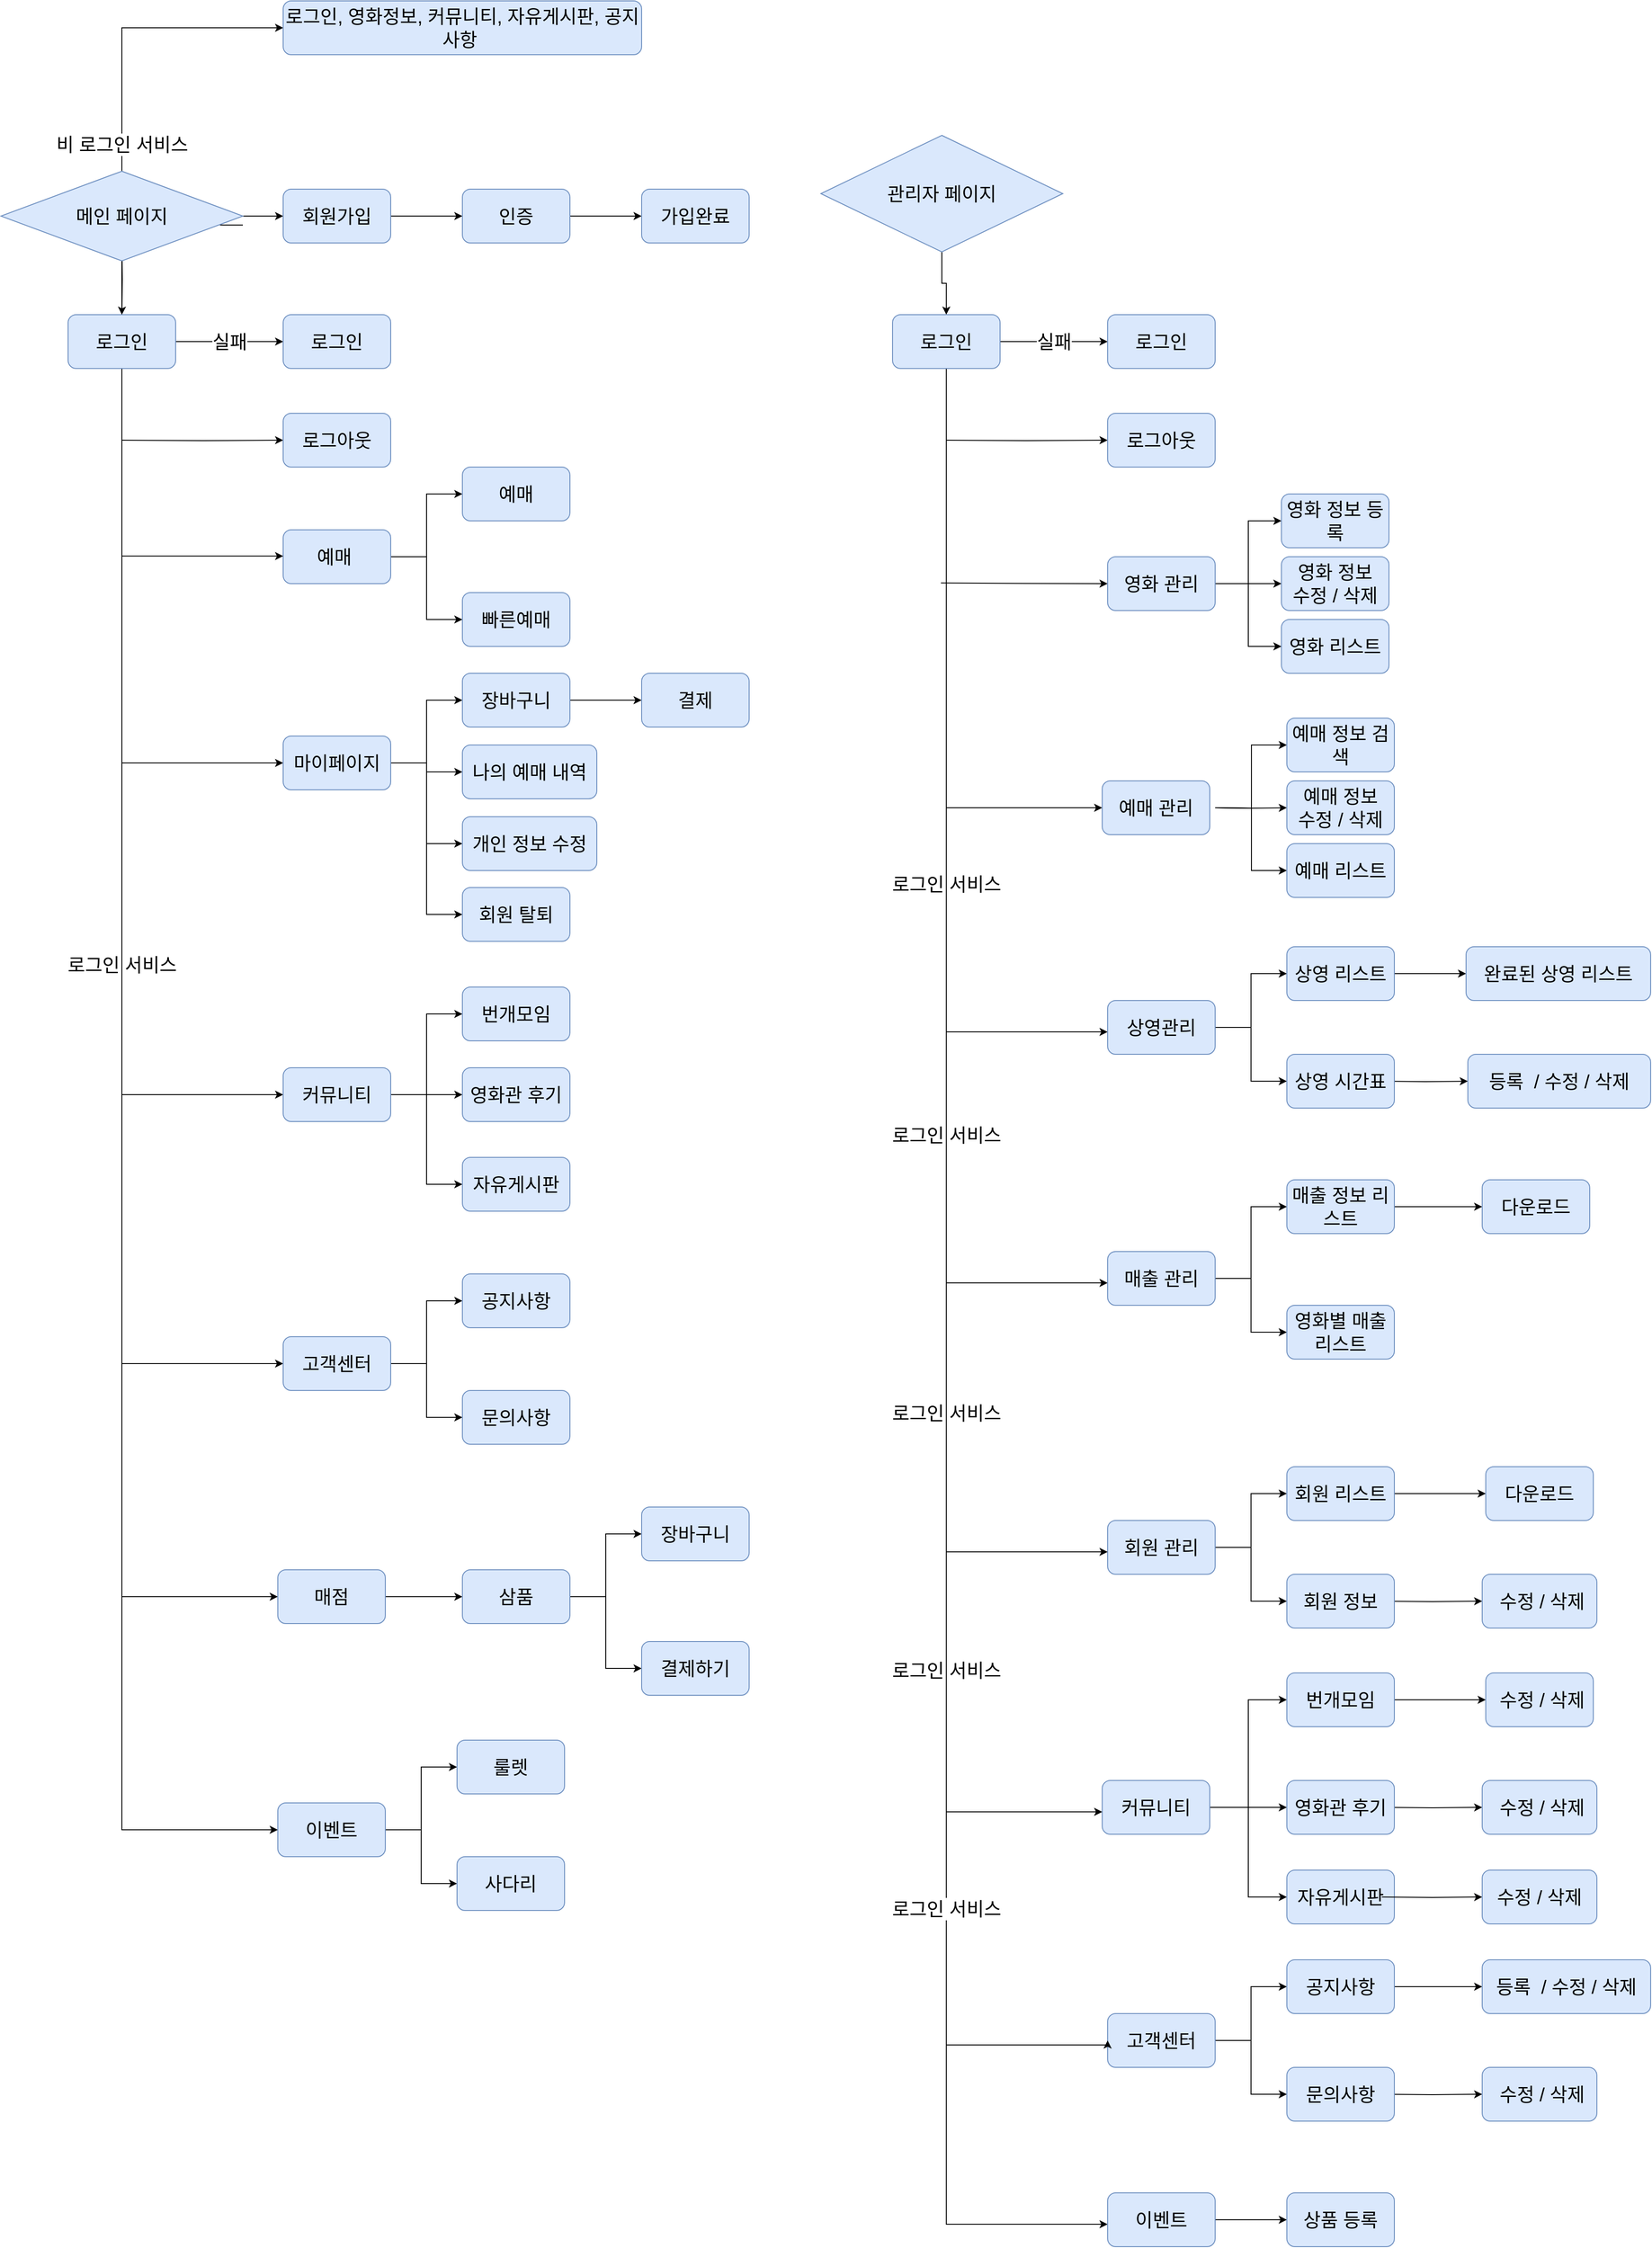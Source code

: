 <mxfile version="20.2.4" type="github">
  <diagram id="MKKjbLZolvNxQAQ9OqWd" name="페이지-1">
    <mxGraphModel dx="2370" dy="1270" grid="1" gridSize="10" guides="1" tooltips="1" connect="1" arrows="1" fold="1" page="1" pageScale="1" pageWidth="827" pageHeight="1169" math="0" shadow="0">
      <root>
        <mxCell id="0" />
        <mxCell id="1" parent="0" />
        <mxCell id="lT2hFSRotsxK4qw7SLCA-4" value="" style="edgeStyle=orthogonalEdgeStyle;rounded=0;orthogonalLoop=1;jettySize=auto;html=1;fontSize=21;" parent="1" target="lT2hFSRotsxK4qw7SLCA-3" edge="1">
          <mxGeometry relative="1" as="geometry">
            <mxPoint x="240" y="390" as="sourcePoint" />
          </mxGeometry>
        </mxCell>
        <mxCell id="lT2hFSRotsxK4qw7SLCA-8" value="" style="edgeStyle=orthogonalEdgeStyle;rounded=0;orthogonalLoop=1;jettySize=auto;html=1;fontSize=21;exitX=1;exitY=0.6;exitDx=0;exitDy=0;exitPerimeter=0;" parent="1" source="LbDsVP-wCpYhsT1T9e9c-1" target="lT2hFSRotsxK4qw7SLCA-7" edge="1">
          <mxGeometry relative="1" as="geometry">
            <mxPoint x="320" y="360" as="sourcePoint" />
            <Array as="points">
              <mxPoint x="350" y="360" />
            </Array>
          </mxGeometry>
        </mxCell>
        <mxCell id="lT2hFSRotsxK4qw7SLCA-65" value="비 로그인 서비스" style="edgeStyle=orthogonalEdgeStyle;rounded=0;orthogonalLoop=1;jettySize=auto;html=1;entryX=0;entryY=0.5;entryDx=0;entryDy=0;fontSize=21;" parent="1" target="lT2hFSRotsxK4qw7SLCA-64" edge="1">
          <mxGeometry relative="1" as="geometry">
            <mxPoint x="240" y="590" as="sourcePoint" />
            <Array as="points">
              <mxPoint x="240" y="150" />
            </Array>
          </mxGeometry>
        </mxCell>
        <mxCell id="lT2hFSRotsxK4qw7SLCA-14" value="" style="edgeStyle=orthogonalEdgeStyle;rounded=0;orthogonalLoop=1;jettySize=auto;html=1;fontSize=21;" parent="1" target="lT2hFSRotsxK4qw7SLCA-13" edge="1">
          <mxGeometry relative="1" as="geometry">
            <mxPoint x="240" y="610" as="sourcePoint" />
          </mxGeometry>
        </mxCell>
        <mxCell id="lT2hFSRotsxK4qw7SLCA-26" value="실패" style="edgeStyle=orthogonalEdgeStyle;rounded=0;orthogonalLoop=1;jettySize=auto;html=1;fontSize=21;" parent="1" source="lT2hFSRotsxK4qw7SLCA-3" target="lT2hFSRotsxK4qw7SLCA-25" edge="1">
          <mxGeometry relative="1" as="geometry" />
        </mxCell>
        <mxCell id="lT2hFSRotsxK4qw7SLCA-53" style="edgeStyle=orthogonalEdgeStyle;rounded=0;orthogonalLoop=1;jettySize=auto;html=1;entryX=0;entryY=0.5;entryDx=0;entryDy=0;fontSize=21;" parent="1" target="lT2hFSRotsxK4qw7SLCA-51" edge="1">
          <mxGeometry relative="1" as="geometry">
            <mxPoint x="240" y="590" as="sourcePoint" />
            <Array as="points">
              <mxPoint x="240" y="1340" />
            </Array>
          </mxGeometry>
        </mxCell>
        <mxCell id="lT2hFSRotsxK4qw7SLCA-61" value="로그인 서비스" style="edgeStyle=orthogonalEdgeStyle;rounded=0;orthogonalLoop=1;jettySize=auto;html=1;entryX=0;entryY=0.5;entryDx=0;entryDy=0;fontSize=21;" parent="1" edge="1">
          <mxGeometry relative="1" as="geometry">
            <mxPoint x="240" y="570" as="sourcePoint" />
            <mxPoint x="420" y="1640" as="targetPoint" />
            <Array as="points">
              <mxPoint x="240" y="1640" />
              <mxPoint x="420" y="1640" />
            </Array>
          </mxGeometry>
        </mxCell>
        <mxCell id="lT2hFSRotsxK4qw7SLCA-94" style="edgeStyle=orthogonalEdgeStyle;rounded=0;orthogonalLoop=1;jettySize=auto;html=1;entryX=0;entryY=0.5;entryDx=0;entryDy=0;fontSize=21;" parent="1" source="lT2hFSRotsxK4qw7SLCA-3" target="lT2hFSRotsxK4qw7SLCA-91" edge="1">
          <mxGeometry relative="1" as="geometry">
            <Array as="points">
              <mxPoint x="240" y="2160" />
            </Array>
          </mxGeometry>
        </mxCell>
        <mxCell id="lT2hFSRotsxK4qw7SLCA-149" style="edgeStyle=orthogonalEdgeStyle;rounded=0;orthogonalLoop=1;jettySize=auto;html=1;entryX=0;entryY=0.5;entryDx=0;entryDy=0;fontSize=21;" parent="1" source="lT2hFSRotsxK4qw7SLCA-3" target="lT2hFSRotsxK4qw7SLCA-146" edge="1">
          <mxGeometry relative="1" as="geometry">
            <Array as="points">
              <mxPoint x="240" y="1900" />
            </Array>
          </mxGeometry>
        </mxCell>
        <mxCell id="lT2hFSRotsxK4qw7SLCA-3" value="&lt;font style=&quot;font-size: 21px;&quot;&gt;로그인&lt;/font&gt;" style="whiteSpace=wrap;html=1;fillColor=#dae8fc;strokeColor=#6c8ebf;rounded=1;fontSize=21;" parent="1" vertex="1">
          <mxGeometry x="180" y="470" width="120" height="60" as="geometry" />
        </mxCell>
        <mxCell id="lT2hFSRotsxK4qw7SLCA-10" value="" style="edgeStyle=orthogonalEdgeStyle;rounded=0;orthogonalLoop=1;jettySize=auto;html=1;fontSize=21;" parent="1" source="lT2hFSRotsxK4qw7SLCA-7" target="lT2hFSRotsxK4qw7SLCA-9" edge="1">
          <mxGeometry relative="1" as="geometry" />
        </mxCell>
        <mxCell id="lT2hFSRotsxK4qw7SLCA-7" value="&lt;font style=&quot;font-size: 21px;&quot;&gt;회원가입&lt;/font&gt;" style="whiteSpace=wrap;html=1;fillColor=#dae8fc;strokeColor=#6c8ebf;rounded=1;fontSize=21;" parent="1" vertex="1">
          <mxGeometry x="420" y="330" width="120" height="60" as="geometry" />
        </mxCell>
        <mxCell id="lT2hFSRotsxK4qw7SLCA-12" value="" style="edgeStyle=orthogonalEdgeStyle;rounded=0;orthogonalLoop=1;jettySize=auto;html=1;fontSize=21;" parent="1" source="lT2hFSRotsxK4qw7SLCA-9" target="lT2hFSRotsxK4qw7SLCA-11" edge="1">
          <mxGeometry relative="1" as="geometry" />
        </mxCell>
        <mxCell id="lT2hFSRotsxK4qw7SLCA-9" value="인증" style="whiteSpace=wrap;html=1;fillColor=#dae8fc;strokeColor=#6c8ebf;rounded=1;fontSize=21;" parent="1" vertex="1">
          <mxGeometry x="620" y="330" width="120" height="60" as="geometry" />
        </mxCell>
        <mxCell id="lT2hFSRotsxK4qw7SLCA-11" value="가입완료" style="whiteSpace=wrap;html=1;fillColor=#dae8fc;strokeColor=#6c8ebf;rounded=1;fontSize=21;" parent="1" vertex="1">
          <mxGeometry x="820" y="330" width="120" height="60" as="geometry" />
        </mxCell>
        <mxCell id="lT2hFSRotsxK4qw7SLCA-13" value="로그아웃" style="whiteSpace=wrap;html=1;fillColor=#dae8fc;strokeColor=#6c8ebf;rounded=1;fontSize=21;" parent="1" vertex="1">
          <mxGeometry x="420" y="580" width="120" height="60" as="geometry" />
        </mxCell>
        <mxCell id="lT2hFSRotsxK4qw7SLCA-86" style="edgeStyle=orthogonalEdgeStyle;rounded=0;orthogonalLoop=1;jettySize=auto;html=1;entryX=0;entryY=0.5;entryDx=0;entryDy=0;fontSize=21;" parent="1" source="lT2hFSRotsxK4qw7SLCA-15" target="lT2hFSRotsxK4qw7SLCA-31" edge="1">
          <mxGeometry relative="1" as="geometry" />
        </mxCell>
        <mxCell id="lT2hFSRotsxK4qw7SLCA-87" style="edgeStyle=orthogonalEdgeStyle;rounded=0;orthogonalLoop=1;jettySize=auto;html=1;entryX=0;entryY=0.5;entryDx=0;entryDy=0;fontSize=21;" parent="1" source="lT2hFSRotsxK4qw7SLCA-15" target="lT2hFSRotsxK4qw7SLCA-37" edge="1">
          <mxGeometry relative="1" as="geometry" />
        </mxCell>
        <mxCell id="lT2hFSRotsxK4qw7SLCA-15" value="예매&lt;span style=&quot;white-space: pre; font-size: 21px;&quot;&gt; &lt;/span&gt;" style="whiteSpace=wrap;html=1;fillColor=#dae8fc;strokeColor=#6c8ebf;rounded=1;fontSize=21;" parent="1" vertex="1">
          <mxGeometry x="420" y="710" width="120" height="60" as="geometry" />
        </mxCell>
        <mxCell id="lT2hFSRotsxK4qw7SLCA-25" value="&lt;span style=&quot;font-size: 21px;&quot;&gt;로그인&lt;/span&gt;" style="whiteSpace=wrap;html=1;fillColor=#dae8fc;strokeColor=#6c8ebf;rounded=1;fontSize=21;" parent="1" vertex="1">
          <mxGeometry x="420" y="470" width="120" height="60" as="geometry" />
        </mxCell>
        <mxCell id="lT2hFSRotsxK4qw7SLCA-31" value="빠른예매" style="whiteSpace=wrap;html=1;fillColor=#dae8fc;strokeColor=#6c8ebf;rounded=1;fontSize=21;" parent="1" vertex="1">
          <mxGeometry x="620" y="780" width="120" height="60" as="geometry" />
        </mxCell>
        <mxCell id="lT2hFSRotsxK4qw7SLCA-39" value="" style="edgeStyle=orthogonalEdgeStyle;rounded=0;orthogonalLoop=1;jettySize=auto;html=1;fontSize=21;" parent="1" target="lT2hFSRotsxK4qw7SLCA-38" edge="1">
          <mxGeometry relative="1" as="geometry">
            <mxPoint x="240" y="1350" as="sourcePoint" />
            <Array as="points">
              <mxPoint x="240" y="970" />
              <mxPoint x="480" y="970" />
            </Array>
          </mxGeometry>
        </mxCell>
        <mxCell id="lT2hFSRotsxK4qw7SLCA-35" value="" style="edgeStyle=orthogonalEdgeStyle;rounded=0;orthogonalLoop=1;jettySize=auto;html=1;fontSize=21;" parent="1" edge="1">
          <mxGeometry relative="1" as="geometry">
            <mxPoint x="240" y="739.29" as="sourcePoint" />
            <mxPoint x="420" y="739.29" as="targetPoint" />
          </mxGeometry>
        </mxCell>
        <mxCell id="lT2hFSRotsxK4qw7SLCA-37" value="예매" style="whiteSpace=wrap;html=1;fillColor=#dae8fc;strokeColor=#6c8ebf;rounded=1;fontSize=21;" parent="1" vertex="1">
          <mxGeometry x="620" y="640" width="120" height="60" as="geometry" />
        </mxCell>
        <mxCell id="lT2hFSRotsxK4qw7SLCA-44" style="edgeStyle=orthogonalEdgeStyle;rounded=0;orthogonalLoop=1;jettySize=auto;html=1;entryX=0;entryY=0.5;entryDx=0;entryDy=0;fontSize=21;" parent="1" source="lT2hFSRotsxK4qw7SLCA-38" target="lT2hFSRotsxK4qw7SLCA-41" edge="1">
          <mxGeometry relative="1" as="geometry" />
        </mxCell>
        <mxCell id="lT2hFSRotsxK4qw7SLCA-46" style="edgeStyle=orthogonalEdgeStyle;rounded=0;orthogonalLoop=1;jettySize=auto;html=1;entryX=0;entryY=0.5;entryDx=0;entryDy=0;fontSize=21;" parent="1" source="lT2hFSRotsxK4qw7SLCA-38" target="lT2hFSRotsxK4qw7SLCA-45" edge="1">
          <mxGeometry relative="1" as="geometry" />
        </mxCell>
        <mxCell id="lT2hFSRotsxK4qw7SLCA-48" style="edgeStyle=orthogonalEdgeStyle;rounded=0;orthogonalLoop=1;jettySize=auto;html=1;entryX=0;entryY=0.5;entryDx=0;entryDy=0;fontSize=21;" parent="1" source="lT2hFSRotsxK4qw7SLCA-38" target="lT2hFSRotsxK4qw7SLCA-47" edge="1">
          <mxGeometry relative="1" as="geometry" />
        </mxCell>
        <mxCell id="lT2hFSRotsxK4qw7SLCA-50" style="edgeStyle=orthogonalEdgeStyle;rounded=0;orthogonalLoop=1;jettySize=auto;html=1;entryX=0;entryY=0.5;entryDx=0;entryDy=0;fontSize=21;" parent="1" source="lT2hFSRotsxK4qw7SLCA-38" target="lT2hFSRotsxK4qw7SLCA-49" edge="1">
          <mxGeometry relative="1" as="geometry" />
        </mxCell>
        <mxCell id="lT2hFSRotsxK4qw7SLCA-38" value="마이페이지" style="whiteSpace=wrap;html=1;fillColor=#dae8fc;strokeColor=#6c8ebf;rounded=1;fontSize=21;" parent="1" vertex="1">
          <mxGeometry x="420" y="940" width="120" height="60" as="geometry" />
        </mxCell>
        <mxCell id="lT2hFSRotsxK4qw7SLCA-151" value="" style="edgeStyle=orthogonalEdgeStyle;rounded=0;orthogonalLoop=1;jettySize=auto;html=1;fontSize=21;" parent="1" source="lT2hFSRotsxK4qw7SLCA-41" target="lT2hFSRotsxK4qw7SLCA-150" edge="1">
          <mxGeometry relative="1" as="geometry" />
        </mxCell>
        <mxCell id="lT2hFSRotsxK4qw7SLCA-41" value="장바구니" style="whiteSpace=wrap;html=1;fillColor=#dae8fc;strokeColor=#6c8ebf;rounded=1;fontSize=21;" parent="1" vertex="1">
          <mxGeometry x="620" y="870" width="120" height="60" as="geometry" />
        </mxCell>
        <mxCell id="lT2hFSRotsxK4qw7SLCA-45" value="나의 예매 내역" style="whiteSpace=wrap;html=1;fillColor=#dae8fc;strokeColor=#6c8ebf;rounded=1;fontSize=21;" parent="1" vertex="1">
          <mxGeometry x="620" y="950" width="150" height="60" as="geometry" />
        </mxCell>
        <mxCell id="lT2hFSRotsxK4qw7SLCA-47" value="개인 정보 수정" style="whiteSpace=wrap;html=1;fillColor=#dae8fc;strokeColor=#6c8ebf;rounded=1;fontSize=21;" parent="1" vertex="1">
          <mxGeometry x="620" y="1030" width="150" height="60" as="geometry" />
        </mxCell>
        <mxCell id="lT2hFSRotsxK4qw7SLCA-49" value="회원 탈퇴" style="whiteSpace=wrap;html=1;fillColor=#dae8fc;strokeColor=#6c8ebf;rounded=1;fontSize=21;" parent="1" vertex="1">
          <mxGeometry x="620" y="1109" width="120" height="60" as="geometry" />
        </mxCell>
        <mxCell id="lT2hFSRotsxK4qw7SLCA-55" value="" style="edgeStyle=orthogonalEdgeStyle;rounded=0;orthogonalLoop=1;jettySize=auto;html=1;fontSize=21;entryX=0;entryY=0.5;entryDx=0;entryDy=0;" parent="1" source="lT2hFSRotsxK4qw7SLCA-51" target="lT2hFSRotsxK4qw7SLCA-54" edge="1">
          <mxGeometry relative="1" as="geometry" />
        </mxCell>
        <mxCell id="lT2hFSRotsxK4qw7SLCA-74" style="edgeStyle=orthogonalEdgeStyle;rounded=0;orthogonalLoop=1;jettySize=auto;html=1;fontSize=21;entryX=0;entryY=0.5;entryDx=0;entryDy=0;" parent="1" source="lT2hFSRotsxK4qw7SLCA-51" target="lT2hFSRotsxK4qw7SLCA-73" edge="1">
          <mxGeometry relative="1" as="geometry" />
        </mxCell>
        <mxCell id="lT2hFSRotsxK4qw7SLCA-85" style="edgeStyle=orthogonalEdgeStyle;rounded=0;orthogonalLoop=1;jettySize=auto;html=1;fontSize=21;" parent="1" source="lT2hFSRotsxK4qw7SLCA-51" target="lT2hFSRotsxK4qw7SLCA-84" edge="1">
          <mxGeometry relative="1" as="geometry" />
        </mxCell>
        <mxCell id="lT2hFSRotsxK4qw7SLCA-51" value="커뮤니티" style="whiteSpace=wrap;html=1;fillColor=#dae8fc;strokeColor=#6c8ebf;rounded=1;fontSize=21;" parent="1" vertex="1">
          <mxGeometry x="420" y="1310" width="120" height="60" as="geometry" />
        </mxCell>
        <mxCell id="lT2hFSRotsxK4qw7SLCA-54" value="번개모임" style="whiteSpace=wrap;html=1;fillColor=#dae8fc;strokeColor=#6c8ebf;rounded=1;fontSize=21;" parent="1" vertex="1">
          <mxGeometry x="620" y="1220" width="120" height="60" as="geometry" />
        </mxCell>
        <mxCell id="lT2hFSRotsxK4qw7SLCA-64" value="로그인, 영화정보, 커뮤니티, 자유게시판, 공지사항&amp;nbsp;" style="whiteSpace=wrap;html=1;fillColor=#dae8fc;strokeColor=#6c8ebf;rounded=1;fontSize=21;" parent="1" vertex="1">
          <mxGeometry x="420" y="120" width="400" height="60" as="geometry" />
        </mxCell>
        <mxCell id="lT2hFSRotsxK4qw7SLCA-73" value="자유게시판" style="whiteSpace=wrap;html=1;fillColor=#dae8fc;strokeColor=#6c8ebf;rounded=1;fontSize=21;" parent="1" vertex="1">
          <mxGeometry x="620" y="1410" width="120" height="60" as="geometry" />
        </mxCell>
        <mxCell id="lT2hFSRotsxK4qw7SLCA-76" style="edgeStyle=orthogonalEdgeStyle;rounded=0;orthogonalLoop=1;jettySize=auto;html=1;entryX=0;entryY=0.5;entryDx=0;entryDy=0;fontSize=21;" parent="1" source="lT2hFSRotsxK4qw7SLCA-77" target="lT2hFSRotsxK4qw7SLCA-80" edge="1">
          <mxGeometry relative="1" as="geometry" />
        </mxCell>
        <mxCell id="lT2hFSRotsxK4qw7SLCA-82" style="edgeStyle=orthogonalEdgeStyle;rounded=0;orthogonalLoop=1;jettySize=auto;html=1;entryX=0;entryY=0.5;entryDx=0;entryDy=0;fontSize=21;" parent="1" source="lT2hFSRotsxK4qw7SLCA-77" target="lT2hFSRotsxK4qw7SLCA-78" edge="1">
          <mxGeometry relative="1" as="geometry" />
        </mxCell>
        <mxCell id="lT2hFSRotsxK4qw7SLCA-77" value="고객센터" style="whiteSpace=wrap;html=1;fillColor=#dae8fc;strokeColor=#6c8ebf;rounded=1;fontSize=21;" parent="1" vertex="1">
          <mxGeometry x="420" y="1610" width="120" height="60" as="geometry" />
        </mxCell>
        <mxCell id="lT2hFSRotsxK4qw7SLCA-78" value="공지사항" style="whiteSpace=wrap;html=1;fillColor=#dae8fc;strokeColor=#6c8ebf;rounded=1;fontSize=21;" parent="1" vertex="1">
          <mxGeometry x="620" y="1540" width="120" height="60" as="geometry" />
        </mxCell>
        <mxCell id="lT2hFSRotsxK4qw7SLCA-80" value="문의사항" style="whiteSpace=wrap;html=1;fillColor=#dae8fc;strokeColor=#6c8ebf;rounded=1;fontSize=21;" parent="1" vertex="1">
          <mxGeometry x="620" y="1670" width="120" height="60" as="geometry" />
        </mxCell>
        <mxCell id="lT2hFSRotsxK4qw7SLCA-84" value="영화관 후기" style="whiteSpace=wrap;html=1;fillColor=#dae8fc;strokeColor=#6c8ebf;rounded=1;fontSize=21;" parent="1" vertex="1">
          <mxGeometry x="620" y="1310" width="120" height="60" as="geometry" />
        </mxCell>
        <mxCell id="lT2hFSRotsxK4qw7SLCA-89" style="edgeStyle=orthogonalEdgeStyle;rounded=0;orthogonalLoop=1;jettySize=auto;html=1;entryX=0;entryY=0.5;entryDx=0;entryDy=0;fontSize=21;" parent="1" source="lT2hFSRotsxK4qw7SLCA-91" target="lT2hFSRotsxK4qw7SLCA-93" edge="1">
          <mxGeometry relative="1" as="geometry" />
        </mxCell>
        <mxCell id="lT2hFSRotsxK4qw7SLCA-90" style="edgeStyle=orthogonalEdgeStyle;rounded=0;orthogonalLoop=1;jettySize=auto;html=1;entryX=0;entryY=0.5;entryDx=0;entryDy=0;fontSize=21;" parent="1" source="lT2hFSRotsxK4qw7SLCA-91" target="lT2hFSRotsxK4qw7SLCA-92" edge="1">
          <mxGeometry relative="1" as="geometry" />
        </mxCell>
        <mxCell id="lT2hFSRotsxK4qw7SLCA-91" value="이벤트" style="whiteSpace=wrap;html=1;fillColor=#dae8fc;strokeColor=#6c8ebf;rounded=1;fontSize=21;" parent="1" vertex="1">
          <mxGeometry x="414" y="2130" width="120" height="60" as="geometry" />
        </mxCell>
        <mxCell id="lT2hFSRotsxK4qw7SLCA-92" value="룰렛" style="whiteSpace=wrap;html=1;fillColor=#dae8fc;strokeColor=#6c8ebf;rounded=1;fontSize=21;" parent="1" vertex="1">
          <mxGeometry x="614" y="2060" width="120" height="60" as="geometry" />
        </mxCell>
        <mxCell id="lT2hFSRotsxK4qw7SLCA-93" value="사다리" style="whiteSpace=wrap;html=1;fillColor=#dae8fc;strokeColor=#6c8ebf;rounded=1;fontSize=21;" parent="1" vertex="1">
          <mxGeometry x="614" y="2190" width="120" height="60" as="geometry" />
        </mxCell>
        <mxCell id="lT2hFSRotsxK4qw7SLCA-95" value="" style="edgeStyle=orthogonalEdgeStyle;rounded=0;orthogonalLoop=1;jettySize=auto;html=1;fontSize=21;" parent="1" source="LbDsVP-wCpYhsT1T9e9c-2" target="lT2hFSRotsxK4qw7SLCA-103" edge="1">
          <mxGeometry relative="1" as="geometry">
            <mxPoint x="1160" y="320" as="sourcePoint" />
          </mxGeometry>
        </mxCell>
        <mxCell id="lT2hFSRotsxK4qw7SLCA-98" value="" style="edgeStyle=orthogonalEdgeStyle;rounded=0;orthogonalLoop=1;jettySize=auto;html=1;fontSize=21;" parent="1" target="lT2hFSRotsxK4qw7SLCA-109" edge="1">
          <mxGeometry relative="1" as="geometry">
            <mxPoint x="1160" y="610" as="sourcePoint" />
          </mxGeometry>
        </mxCell>
        <mxCell id="lT2hFSRotsxK4qw7SLCA-99" value="실패" style="edgeStyle=orthogonalEdgeStyle;rounded=0;orthogonalLoop=1;jettySize=auto;html=1;fontSize=21;" parent="1" source="lT2hFSRotsxK4qw7SLCA-103" target="lT2hFSRotsxK4qw7SLCA-113" edge="1">
          <mxGeometry relative="1" as="geometry" />
        </mxCell>
        <mxCell id="lT2hFSRotsxK4qw7SLCA-101" value="로그인 서비스" style="edgeStyle=orthogonalEdgeStyle;rounded=0;orthogonalLoop=1;jettySize=auto;html=1;fontSize=21;" parent="1" target="lT2hFSRotsxK4qw7SLCA-135" edge="1">
          <mxGeometry relative="1" as="geometry">
            <mxPoint x="1160" y="760" as="sourcePoint" />
            <mxPoint x="1340" y="1830" as="targetPoint" />
            <Array as="points">
              <mxPoint x="1160" y="1270" />
            </Array>
          </mxGeometry>
        </mxCell>
        <mxCell id="lT2hFSRotsxK4qw7SLCA-102" style="edgeStyle=orthogonalEdgeStyle;rounded=0;orthogonalLoop=1;jettySize=auto;html=1;fontSize=21;" parent="1" source="lT2hFSRotsxK4qw7SLCA-103" target="lT2hFSRotsxK4qw7SLCA-141" edge="1">
          <mxGeometry relative="1" as="geometry">
            <Array as="points">
              <mxPoint x="1160" y="2600" />
            </Array>
            <mxPoint x="1160.091" y="730" as="sourcePoint" />
          </mxGeometry>
        </mxCell>
        <mxCell id="lT2hFSRotsxK4qw7SLCA-164" style="edgeStyle=orthogonalEdgeStyle;rounded=0;orthogonalLoop=1;jettySize=auto;html=1;entryX=0;entryY=0.5;entryDx=0;entryDy=0;fontSize=21;" parent="1" source="lT2hFSRotsxK4qw7SLCA-103" target="lT2hFSRotsxK4qw7SLCA-122" edge="1">
          <mxGeometry relative="1" as="geometry">
            <Array as="points">
              <mxPoint x="1160" y="1020" />
            </Array>
          </mxGeometry>
        </mxCell>
        <mxCell id="lT2hFSRotsxK4qw7SLCA-103" value="&lt;font style=&quot;font-size: 21px;&quot;&gt;로그인&lt;/font&gt;" style="whiteSpace=wrap;html=1;fillColor=#dae8fc;strokeColor=#6c8ebf;rounded=1;fontSize=21;" parent="1" vertex="1">
          <mxGeometry x="1100" y="470" width="120" height="60" as="geometry" />
        </mxCell>
        <mxCell id="lT2hFSRotsxK4qw7SLCA-109" value="로그아웃" style="whiteSpace=wrap;html=1;fillColor=#dae8fc;strokeColor=#6c8ebf;rounded=1;fontSize=21;" parent="1" vertex="1">
          <mxGeometry x="1340" y="580" width="120" height="60" as="geometry" />
        </mxCell>
        <mxCell id="lT2hFSRotsxK4qw7SLCA-113" value="&lt;span style=&quot;font-size: 21px;&quot;&gt;로그인&lt;/span&gt;" style="whiteSpace=wrap;html=1;fillColor=#dae8fc;strokeColor=#6c8ebf;rounded=1;fontSize=21;" parent="1" vertex="1">
          <mxGeometry x="1340" y="470" width="120" height="60" as="geometry" />
        </mxCell>
        <mxCell id="lT2hFSRotsxK4qw7SLCA-116" value="" style="edgeStyle=orthogonalEdgeStyle;rounded=0;orthogonalLoop=1;jettySize=auto;html=1;fontSize=21;entryX=0;entryY=0.5;entryDx=0;entryDy=0;" parent="1" target="lT2hFSRotsxK4qw7SLCA-159" edge="1">
          <mxGeometry relative="1" as="geometry">
            <mxPoint x="1154" y="769.29" as="sourcePoint" />
            <mxPoint x="1334" y="769.29" as="targetPoint" />
          </mxGeometry>
        </mxCell>
        <mxCell id="lT2hFSRotsxK4qw7SLCA-122" value="예매 관리" style="whiteSpace=wrap;html=1;fillColor=#dae8fc;strokeColor=#6c8ebf;rounded=1;fontSize=21;" parent="1" vertex="1">
          <mxGeometry x="1334" y="990" width="120" height="60" as="geometry" />
        </mxCell>
        <mxCell id="lT2hFSRotsxK4qw7SLCA-133" style="edgeStyle=orthogonalEdgeStyle;rounded=0;orthogonalLoop=1;jettySize=auto;html=1;entryX=0;entryY=0.5;entryDx=0;entryDy=0;fontSize=21;" parent="1" source="lT2hFSRotsxK4qw7SLCA-135" target="lT2hFSRotsxK4qw7SLCA-137" edge="1">
          <mxGeometry relative="1" as="geometry" />
        </mxCell>
        <mxCell id="lT2hFSRotsxK4qw7SLCA-172" style="edgeStyle=orthogonalEdgeStyle;rounded=0;orthogonalLoop=1;jettySize=auto;html=1;entryX=0;entryY=0.5;entryDx=0;entryDy=0;fontSize=21;" parent="1" source="lT2hFSRotsxK4qw7SLCA-135" target="lT2hFSRotsxK4qw7SLCA-136" edge="1">
          <mxGeometry relative="1" as="geometry" />
        </mxCell>
        <mxCell id="lT2hFSRotsxK4qw7SLCA-135" value="상영관리" style="whiteSpace=wrap;html=1;fillColor=#dae8fc;strokeColor=#6c8ebf;rounded=1;fontSize=21;" parent="1" vertex="1">
          <mxGeometry x="1340" y="1235" width="120" height="60" as="geometry" />
        </mxCell>
        <mxCell id="lT2hFSRotsxK4qw7SLCA-174" value="" style="edgeStyle=orthogonalEdgeStyle;rounded=0;orthogonalLoop=1;jettySize=auto;html=1;fontSize=21;" parent="1" target="lT2hFSRotsxK4qw7SLCA-173" edge="1">
          <mxGeometry relative="1" as="geometry">
            <mxPoint x="1646" y="1325" as="sourcePoint" />
          </mxGeometry>
        </mxCell>
        <mxCell id="lT2hFSRotsxK4qw7SLCA-180" value="" style="edgeStyle=orthogonalEdgeStyle;rounded=0;orthogonalLoop=1;jettySize=auto;html=1;fontSize=21;" parent="1" source="lT2hFSRotsxK4qw7SLCA-136" target="lT2hFSRotsxK4qw7SLCA-179" edge="1">
          <mxGeometry relative="1" as="geometry" />
        </mxCell>
        <mxCell id="lT2hFSRotsxK4qw7SLCA-136" value="상영 리스트" style="whiteSpace=wrap;html=1;fillColor=#dae8fc;strokeColor=#6c8ebf;rounded=1;fontSize=21;" parent="1" vertex="1">
          <mxGeometry x="1540" y="1175" width="120" height="60" as="geometry" />
        </mxCell>
        <mxCell id="lT2hFSRotsxK4qw7SLCA-137" value="상영 시간표" style="whiteSpace=wrap;html=1;fillColor=#dae8fc;strokeColor=#6c8ebf;rounded=1;fontSize=21;" parent="1" vertex="1">
          <mxGeometry x="1540" y="1295" width="120" height="60" as="geometry" />
        </mxCell>
        <mxCell id="lT2hFSRotsxK4qw7SLCA-140" style="edgeStyle=orthogonalEdgeStyle;rounded=0;orthogonalLoop=1;jettySize=auto;html=1;entryX=0;entryY=0.5;entryDx=0;entryDy=0;fontSize=21;" parent="1" source="lT2hFSRotsxK4qw7SLCA-141" target="lT2hFSRotsxK4qw7SLCA-142" edge="1">
          <mxGeometry relative="1" as="geometry" />
        </mxCell>
        <mxCell id="lT2hFSRotsxK4qw7SLCA-141" value="이벤트" style="whiteSpace=wrap;html=1;fillColor=#dae8fc;strokeColor=#6c8ebf;rounded=1;fontSize=21;" parent="1" vertex="1">
          <mxGeometry x="1340" y="2565" width="120" height="60" as="geometry" />
        </mxCell>
        <mxCell id="lT2hFSRotsxK4qw7SLCA-142" value="상품 등록" style="whiteSpace=wrap;html=1;fillColor=#dae8fc;strokeColor=#6c8ebf;rounded=1;fontSize=21;" parent="1" vertex="1">
          <mxGeometry x="1540" y="2565" width="120" height="60" as="geometry" />
        </mxCell>
        <mxCell id="lT2hFSRotsxK4qw7SLCA-145" style="edgeStyle=orthogonalEdgeStyle;rounded=0;orthogonalLoop=1;jettySize=auto;html=1;entryX=0;entryY=0.5;entryDx=0;entryDy=0;fontSize=21;" parent="1" source="lT2hFSRotsxK4qw7SLCA-146" target="lT2hFSRotsxK4qw7SLCA-147" edge="1">
          <mxGeometry relative="1" as="geometry" />
        </mxCell>
        <mxCell id="lT2hFSRotsxK4qw7SLCA-146" value="매점" style="whiteSpace=wrap;html=1;fillColor=#dae8fc;strokeColor=#6c8ebf;rounded=1;fontSize=21;" parent="1" vertex="1">
          <mxGeometry x="414" y="1870" width="120" height="60" as="geometry" />
        </mxCell>
        <mxCell id="lT2hFSRotsxK4qw7SLCA-153" value="" style="edgeStyle=orthogonalEdgeStyle;rounded=0;orthogonalLoop=1;jettySize=auto;html=1;fontSize=21;" parent="1" source="lT2hFSRotsxK4qw7SLCA-147" target="lT2hFSRotsxK4qw7SLCA-152" edge="1">
          <mxGeometry relative="1" as="geometry">
            <Array as="points">
              <mxPoint x="780" y="1900" />
              <mxPoint x="780" y="1830" />
            </Array>
          </mxGeometry>
        </mxCell>
        <mxCell id="lT2hFSRotsxK4qw7SLCA-154" style="edgeStyle=orthogonalEdgeStyle;rounded=0;orthogonalLoop=1;jettySize=auto;html=1;entryX=0;entryY=0.5;entryDx=0;entryDy=0;fontSize=21;" parent="1" source="lT2hFSRotsxK4qw7SLCA-147" target="lT2hFSRotsxK4qw7SLCA-148" edge="1">
          <mxGeometry relative="1" as="geometry" />
        </mxCell>
        <mxCell id="lT2hFSRotsxK4qw7SLCA-147" value="삼품" style="whiteSpace=wrap;html=1;fillColor=#dae8fc;strokeColor=#6c8ebf;rounded=1;fontSize=21;" parent="1" vertex="1">
          <mxGeometry x="620" y="1870" width="120" height="60" as="geometry" />
        </mxCell>
        <mxCell id="lT2hFSRotsxK4qw7SLCA-148" value="결제하기" style="whiteSpace=wrap;html=1;fillColor=#dae8fc;strokeColor=#6c8ebf;rounded=1;fontSize=21;" parent="1" vertex="1">
          <mxGeometry x="820" y="1950" width="120" height="60" as="geometry" />
        </mxCell>
        <mxCell id="lT2hFSRotsxK4qw7SLCA-150" value="결제" style="whiteSpace=wrap;html=1;fontSize=21;fillColor=#dae8fc;strokeColor=#6c8ebf;rounded=1;" parent="1" vertex="1">
          <mxGeometry x="820" y="870" width="120" height="60" as="geometry" />
        </mxCell>
        <mxCell id="lT2hFSRotsxK4qw7SLCA-152" value="장바구니" style="whiteSpace=wrap;html=1;fontSize=21;fillColor=#dae8fc;strokeColor=#6c8ebf;rounded=1;" parent="1" vertex="1">
          <mxGeometry x="820" y="1800" width="120" height="60" as="geometry" />
        </mxCell>
        <mxCell id="lT2hFSRotsxK4qw7SLCA-155" style="edgeStyle=orthogonalEdgeStyle;rounded=0;orthogonalLoop=1;jettySize=auto;html=1;entryX=0;entryY=0.5;entryDx=0;entryDy=0;fontSize=21;" parent="1" source="lT2hFSRotsxK4qw7SLCA-159" target="lT2hFSRotsxK4qw7SLCA-160" edge="1">
          <mxGeometry relative="1" as="geometry" />
        </mxCell>
        <mxCell id="lT2hFSRotsxK4qw7SLCA-156" style="edgeStyle=orthogonalEdgeStyle;rounded=0;orthogonalLoop=1;jettySize=auto;html=1;entryX=0;entryY=0.5;entryDx=0;entryDy=0;fontSize=21;" parent="1" source="lT2hFSRotsxK4qw7SLCA-159" target="lT2hFSRotsxK4qw7SLCA-161" edge="1">
          <mxGeometry relative="1" as="geometry" />
        </mxCell>
        <mxCell id="lT2hFSRotsxK4qw7SLCA-157" style="edgeStyle=orthogonalEdgeStyle;rounded=0;orthogonalLoop=1;jettySize=auto;html=1;entryX=0;entryY=0.5;entryDx=0;entryDy=0;fontSize=21;" parent="1" source="lT2hFSRotsxK4qw7SLCA-159" target="lT2hFSRotsxK4qw7SLCA-162" edge="1">
          <mxGeometry relative="1" as="geometry" />
        </mxCell>
        <mxCell id="lT2hFSRotsxK4qw7SLCA-159" value="영화 관리" style="whiteSpace=wrap;html=1;fillColor=#dae8fc;strokeColor=#6c8ebf;rounded=1;fontSize=21;" parent="1" vertex="1">
          <mxGeometry x="1340" y="740" width="120" height="60" as="geometry" />
        </mxCell>
        <mxCell id="lT2hFSRotsxK4qw7SLCA-160" value="영화 정보 등록" style="whiteSpace=wrap;html=1;fillColor=#dae8fc;strokeColor=#6c8ebf;rounded=1;fontSize=21;" parent="1" vertex="1">
          <mxGeometry x="1534" y="670" width="120" height="60" as="geometry" />
        </mxCell>
        <mxCell id="lT2hFSRotsxK4qw7SLCA-161" value="영화 정보 &lt;br style=&quot;font-size: 21px;&quot;&gt;수정 / 삭제" style="whiteSpace=wrap;html=1;fillColor=#dae8fc;strokeColor=#6c8ebf;rounded=1;fontSize=21;" parent="1" vertex="1">
          <mxGeometry x="1534" y="740" width="120" height="60" as="geometry" />
        </mxCell>
        <mxCell id="lT2hFSRotsxK4qw7SLCA-162" value="영화 리스트" style="whiteSpace=wrap;html=1;fillColor=#dae8fc;strokeColor=#6c8ebf;rounded=1;fontSize=21;" parent="1" vertex="1">
          <mxGeometry x="1534" y="810" width="120" height="60" as="geometry" />
        </mxCell>
        <mxCell id="lT2hFSRotsxK4qw7SLCA-165" style="edgeStyle=orthogonalEdgeStyle;rounded=0;orthogonalLoop=1;jettySize=auto;html=1;entryX=0;entryY=0.5;entryDx=0;entryDy=0;fontSize=21;" parent="1" target="lT2hFSRotsxK4qw7SLCA-168" edge="1">
          <mxGeometry relative="1" as="geometry">
            <mxPoint x="1460" y="1020.0" as="sourcePoint" />
          </mxGeometry>
        </mxCell>
        <mxCell id="lT2hFSRotsxK4qw7SLCA-166" style="edgeStyle=orthogonalEdgeStyle;rounded=0;orthogonalLoop=1;jettySize=auto;html=1;entryX=0;entryY=0.5;entryDx=0;entryDy=0;fontSize=21;" parent="1" target="lT2hFSRotsxK4qw7SLCA-169" edge="1">
          <mxGeometry relative="1" as="geometry">
            <mxPoint x="1460" y="1020" as="sourcePoint" />
          </mxGeometry>
        </mxCell>
        <mxCell id="lT2hFSRotsxK4qw7SLCA-167" style="edgeStyle=orthogonalEdgeStyle;rounded=0;orthogonalLoop=1;jettySize=auto;html=1;entryX=0;entryY=0.5;entryDx=0;entryDy=0;fontSize=21;" parent="1" target="lT2hFSRotsxK4qw7SLCA-170" edge="1">
          <mxGeometry relative="1" as="geometry">
            <mxPoint x="1460" y="1020.0" as="sourcePoint" />
          </mxGeometry>
        </mxCell>
        <mxCell id="lT2hFSRotsxK4qw7SLCA-168" value="예매 정보 검색" style="whiteSpace=wrap;html=1;fillColor=#dae8fc;strokeColor=#6c8ebf;rounded=1;fontSize=21;" parent="1" vertex="1">
          <mxGeometry x="1540" y="920" width="120" height="60" as="geometry" />
        </mxCell>
        <mxCell id="lT2hFSRotsxK4qw7SLCA-169" value="예매 정보&lt;br style=&quot;font-size: 21px;&quot;&gt;수정 / 삭제" style="whiteSpace=wrap;html=1;fillColor=#dae8fc;strokeColor=#6c8ebf;rounded=1;fontSize=21;" parent="1" vertex="1">
          <mxGeometry x="1540" y="990" width="120" height="60" as="geometry" />
        </mxCell>
        <mxCell id="lT2hFSRotsxK4qw7SLCA-170" value="예매 리스트" style="whiteSpace=wrap;html=1;fillColor=#dae8fc;strokeColor=#6c8ebf;rounded=1;fontSize=21;" parent="1" vertex="1">
          <mxGeometry x="1540" y="1060" width="120" height="60" as="geometry" />
        </mxCell>
        <mxCell id="lT2hFSRotsxK4qw7SLCA-173" value="등록&amp;nbsp; / 수정 / 삭제" style="whiteSpace=wrap;html=1;fontSize=21;fillColor=#dae8fc;strokeColor=#6c8ebf;rounded=1;" parent="1" vertex="1">
          <mxGeometry x="1742" y="1295" width="204" height="60" as="geometry" />
        </mxCell>
        <mxCell id="lT2hFSRotsxK4qw7SLCA-179" value="완료된 상영 리스트" style="whiteSpace=wrap;html=1;fontSize=21;fillColor=#dae8fc;strokeColor=#6c8ebf;rounded=1;" parent="1" vertex="1">
          <mxGeometry x="1740" y="1175" width="206" height="60" as="geometry" />
        </mxCell>
        <mxCell id="lT2hFSRotsxK4qw7SLCA-181" value="로그인 서비스" style="edgeStyle=orthogonalEdgeStyle;rounded=0;orthogonalLoop=1;jettySize=auto;html=1;fontSize=21;" parent="1" target="lT2hFSRotsxK4qw7SLCA-184" edge="1">
          <mxGeometry relative="1" as="geometry">
            <mxPoint x="1160.0" y="1040" as="sourcePoint" />
            <mxPoint x="1340" y="2110" as="targetPoint" />
            <Array as="points">
              <mxPoint x="1160" y="1550" />
            </Array>
          </mxGeometry>
        </mxCell>
        <mxCell id="lT2hFSRotsxK4qw7SLCA-183" style="edgeStyle=orthogonalEdgeStyle;rounded=0;orthogonalLoop=1;jettySize=auto;html=1;entryX=0;entryY=0.5;entryDx=0;entryDy=0;fontSize=21;exitX=1;exitY=0.5;exitDx=0;exitDy=0;" parent="1" source="lT2hFSRotsxK4qw7SLCA-184" target="lT2hFSRotsxK4qw7SLCA-187" edge="1">
          <mxGeometry relative="1" as="geometry">
            <mxPoint x="1460" y="1499.0" as="sourcePoint" />
          </mxGeometry>
        </mxCell>
        <mxCell id="lT2hFSRotsxK4qw7SLCA-192" value="" style="edgeStyle=orthogonalEdgeStyle;rounded=0;orthogonalLoop=1;jettySize=auto;html=1;fontSize=21;" parent="1" source="lT2hFSRotsxK4qw7SLCA-184" target="lT2hFSRotsxK4qw7SLCA-191" edge="1">
          <mxGeometry relative="1" as="geometry" />
        </mxCell>
        <mxCell id="lT2hFSRotsxK4qw7SLCA-184" value="매출 관리" style="whiteSpace=wrap;html=1;fillColor=#dae8fc;strokeColor=#6c8ebf;rounded=1;fontSize=21;" parent="1" vertex="1">
          <mxGeometry x="1340" y="1515" width="120" height="60" as="geometry" />
        </mxCell>
        <mxCell id="lT2hFSRotsxK4qw7SLCA-204" style="edgeStyle=orthogonalEdgeStyle;rounded=0;orthogonalLoop=1;jettySize=auto;html=1;fontSize=21;" parent="1" source="lT2hFSRotsxK4qw7SLCA-187" target="lT2hFSRotsxK4qw7SLCA-188" edge="1">
          <mxGeometry relative="1" as="geometry" />
        </mxCell>
        <mxCell id="lT2hFSRotsxK4qw7SLCA-187" value="매출 정보 리스트" style="whiteSpace=wrap;html=1;fillColor=#dae8fc;strokeColor=#6c8ebf;rounded=1;fontSize=21;" parent="1" vertex="1">
          <mxGeometry x="1540" y="1435" width="120" height="60" as="geometry" />
        </mxCell>
        <mxCell id="lT2hFSRotsxK4qw7SLCA-188" value="다운로드" style="whiteSpace=wrap;html=1;fillColor=#dae8fc;strokeColor=#6c8ebf;rounded=1;fontSize=21;" parent="1" vertex="1">
          <mxGeometry x="1758" y="1435" width="120" height="60" as="geometry" />
        </mxCell>
        <mxCell id="lT2hFSRotsxK4qw7SLCA-191" value="영화별 매출 &lt;br style=&quot;font-size: 21px;&quot;&gt;리스트" style="whiteSpace=wrap;html=1;fontSize=21;fillColor=#dae8fc;strokeColor=#6c8ebf;rounded=1;" parent="1" vertex="1">
          <mxGeometry x="1540" y="1575" width="120" height="60" as="geometry" />
        </mxCell>
        <mxCell id="lT2hFSRotsxK4qw7SLCA-193" style="edgeStyle=orthogonalEdgeStyle;rounded=0;orthogonalLoop=1;jettySize=auto;html=1;entryX=0;entryY=0.5;entryDx=0;entryDy=0;fontSize=21;" parent="1" source="lT2hFSRotsxK4qw7SLCA-195" target="lT2hFSRotsxK4qw7SLCA-199" edge="1">
          <mxGeometry relative="1" as="geometry" />
        </mxCell>
        <mxCell id="lT2hFSRotsxK4qw7SLCA-194" style="edgeStyle=orthogonalEdgeStyle;rounded=0;orthogonalLoop=1;jettySize=auto;html=1;entryX=0;entryY=0.5;entryDx=0;entryDy=0;fontSize=21;" parent="1" source="lT2hFSRotsxK4qw7SLCA-195" target="lT2hFSRotsxK4qw7SLCA-198" edge="1">
          <mxGeometry relative="1" as="geometry" />
        </mxCell>
        <mxCell id="lT2hFSRotsxK4qw7SLCA-195" value="회원 관리" style="whiteSpace=wrap;html=1;fillColor=#dae8fc;strokeColor=#6c8ebf;rounded=1;fontSize=21;" parent="1" vertex="1">
          <mxGeometry x="1340" y="1815" width="120" height="60" as="geometry" />
        </mxCell>
        <mxCell id="lT2hFSRotsxK4qw7SLCA-196" value="" style="edgeStyle=orthogonalEdgeStyle;rounded=0;orthogonalLoop=1;jettySize=auto;html=1;fontSize=21;" parent="1" target="lT2hFSRotsxK4qw7SLCA-200" edge="1">
          <mxGeometry relative="1" as="geometry">
            <mxPoint x="1646" y="1905" as="sourcePoint" />
          </mxGeometry>
        </mxCell>
        <mxCell id="lT2hFSRotsxK4qw7SLCA-197" value="" style="edgeStyle=orthogonalEdgeStyle;rounded=0;orthogonalLoop=1;jettySize=auto;html=1;fontSize=21;entryX=0;entryY=0.5;entryDx=0;entryDy=0;" parent="1" source="lT2hFSRotsxK4qw7SLCA-198" target="lT2hFSRotsxK4qw7SLCA-205" edge="1">
          <mxGeometry relative="1" as="geometry">
            <mxPoint x="1740" y="1785" as="targetPoint" />
          </mxGeometry>
        </mxCell>
        <mxCell id="lT2hFSRotsxK4qw7SLCA-198" value="회원 리스트" style="whiteSpace=wrap;html=1;fillColor=#dae8fc;strokeColor=#6c8ebf;rounded=1;fontSize=21;" parent="1" vertex="1">
          <mxGeometry x="1540" y="1755" width="120" height="60" as="geometry" />
        </mxCell>
        <mxCell id="lT2hFSRotsxK4qw7SLCA-199" value="회원 정보" style="whiteSpace=wrap;html=1;fillColor=#dae8fc;strokeColor=#6c8ebf;rounded=1;fontSize=21;" parent="1" vertex="1">
          <mxGeometry x="1540" y="1875" width="120" height="60" as="geometry" />
        </mxCell>
        <mxCell id="lT2hFSRotsxK4qw7SLCA-200" value="&amp;nbsp;수정 / 삭제" style="whiteSpace=wrap;html=1;fontSize=21;fillColor=#dae8fc;strokeColor=#6c8ebf;rounded=1;" parent="1" vertex="1">
          <mxGeometry x="1758" y="1875" width="128" height="60" as="geometry" />
        </mxCell>
        <mxCell id="lT2hFSRotsxK4qw7SLCA-202" value="로그인 서비스" style="edgeStyle=orthogonalEdgeStyle;rounded=0;orthogonalLoop=1;jettySize=auto;html=1;fontSize=21;" parent="1" target="lT2hFSRotsxK4qw7SLCA-195" edge="1">
          <mxGeometry relative="1" as="geometry">
            <mxPoint x="1160.0" y="1359" as="sourcePoint" />
            <mxPoint x="1334" y="2209.0" as="targetPoint" />
            <Array as="points">
              <mxPoint x="1160" y="1850" />
            </Array>
          </mxGeometry>
        </mxCell>
        <mxCell id="lT2hFSRotsxK4qw7SLCA-205" value="다운로드" style="whiteSpace=wrap;html=1;fillColor=#dae8fc;strokeColor=#6c8ebf;rounded=1;fontSize=21;" parent="1" vertex="1">
          <mxGeometry x="1762" y="1755" width="120" height="60" as="geometry" />
        </mxCell>
        <mxCell id="lT2hFSRotsxK4qw7SLCA-207" style="edgeStyle=orthogonalEdgeStyle;rounded=0;orthogonalLoop=1;jettySize=auto;html=1;entryX=0;entryY=0.5;entryDx=0;entryDy=0;fontSize=21;" parent="1" source="lT2hFSRotsxK4qw7SLCA-209" target="lT2hFSRotsxK4qw7SLCA-213" edge="1">
          <mxGeometry relative="1" as="geometry" />
        </mxCell>
        <mxCell id="lT2hFSRotsxK4qw7SLCA-208" style="edgeStyle=orthogonalEdgeStyle;rounded=0;orthogonalLoop=1;jettySize=auto;html=1;entryX=0;entryY=0.5;entryDx=0;entryDy=0;fontSize=21;" parent="1" source="lT2hFSRotsxK4qw7SLCA-209" target="lT2hFSRotsxK4qw7SLCA-212" edge="1">
          <mxGeometry relative="1" as="geometry" />
        </mxCell>
        <mxCell id="lT2hFSRotsxK4qw7SLCA-227" style="edgeStyle=orthogonalEdgeStyle;rounded=0;orthogonalLoop=1;jettySize=auto;html=1;entryX=0;entryY=0.5;entryDx=0;entryDy=0;fontSize=21;" parent="1" source="lT2hFSRotsxK4qw7SLCA-209" target="lT2hFSRotsxK4qw7SLCA-226" edge="1">
          <mxGeometry relative="1" as="geometry" />
        </mxCell>
        <mxCell id="lT2hFSRotsxK4qw7SLCA-209" value="커뮤니티" style="whiteSpace=wrap;html=1;fillColor=#dae8fc;strokeColor=#6c8ebf;rounded=1;fontSize=21;" parent="1" vertex="1">
          <mxGeometry x="1334" y="2105" width="120" height="60" as="geometry" />
        </mxCell>
        <mxCell id="lT2hFSRotsxK4qw7SLCA-210" value="" style="edgeStyle=orthogonalEdgeStyle;rounded=0;orthogonalLoop=1;jettySize=auto;html=1;fontSize=21;" parent="1" target="lT2hFSRotsxK4qw7SLCA-214" edge="1">
          <mxGeometry relative="1" as="geometry">
            <mxPoint x="1646" y="2135" as="sourcePoint" />
          </mxGeometry>
        </mxCell>
        <mxCell id="lT2hFSRotsxK4qw7SLCA-211" value="" style="edgeStyle=orthogonalEdgeStyle;rounded=0;orthogonalLoop=1;jettySize=auto;html=1;fontSize=21;entryX=0;entryY=0.5;entryDx=0;entryDy=0;" parent="1" source="lT2hFSRotsxK4qw7SLCA-212" target="lT2hFSRotsxK4qw7SLCA-215" edge="1">
          <mxGeometry relative="1" as="geometry">
            <mxPoint x="1740" y="2015" as="targetPoint" />
          </mxGeometry>
        </mxCell>
        <mxCell id="lT2hFSRotsxK4qw7SLCA-212" value="번개모임" style="whiteSpace=wrap;html=1;fillColor=#dae8fc;strokeColor=#6c8ebf;rounded=1;fontSize=21;" parent="1" vertex="1">
          <mxGeometry x="1540" y="1985" width="120" height="60" as="geometry" />
        </mxCell>
        <mxCell id="lT2hFSRotsxK4qw7SLCA-213" value="영화관 후기" style="whiteSpace=wrap;html=1;fillColor=#dae8fc;strokeColor=#6c8ebf;rounded=1;fontSize=21;" parent="1" vertex="1">
          <mxGeometry x="1540" y="2105" width="120" height="60" as="geometry" />
        </mxCell>
        <mxCell id="lT2hFSRotsxK4qw7SLCA-214" value="&amp;nbsp;수정 / 삭제" style="whiteSpace=wrap;html=1;fontSize=21;fillColor=#dae8fc;strokeColor=#6c8ebf;rounded=1;" parent="1" vertex="1">
          <mxGeometry x="1758" y="2105" width="128" height="60" as="geometry" />
        </mxCell>
        <mxCell id="lT2hFSRotsxK4qw7SLCA-215" value="&amp;nbsp;수정 / 삭제" style="whiteSpace=wrap;html=1;fillColor=#dae8fc;strokeColor=#6c8ebf;rounded=1;fontSize=21;" parent="1" vertex="1">
          <mxGeometry x="1762" y="1985" width="120" height="60" as="geometry" />
        </mxCell>
        <mxCell id="lT2hFSRotsxK4qw7SLCA-216" style="edgeStyle=orthogonalEdgeStyle;rounded=0;orthogonalLoop=1;jettySize=auto;html=1;entryX=0;entryY=0.5;entryDx=0;entryDy=0;fontSize=21;" parent="1" source="lT2hFSRotsxK4qw7SLCA-218" target="lT2hFSRotsxK4qw7SLCA-222" edge="1">
          <mxGeometry relative="1" as="geometry" />
        </mxCell>
        <mxCell id="lT2hFSRotsxK4qw7SLCA-217" style="edgeStyle=orthogonalEdgeStyle;rounded=0;orthogonalLoop=1;jettySize=auto;html=1;entryX=0;entryY=0.5;entryDx=0;entryDy=0;fontSize=21;" parent="1" source="lT2hFSRotsxK4qw7SLCA-218" target="lT2hFSRotsxK4qw7SLCA-221" edge="1">
          <mxGeometry relative="1" as="geometry" />
        </mxCell>
        <mxCell id="lT2hFSRotsxK4qw7SLCA-218" value="고객센터" style="whiteSpace=wrap;html=1;fillColor=#dae8fc;strokeColor=#6c8ebf;rounded=1;fontSize=21;" parent="1" vertex="1">
          <mxGeometry x="1340" y="2365" width="120" height="60" as="geometry" />
        </mxCell>
        <mxCell id="lT2hFSRotsxK4qw7SLCA-219" value="" style="edgeStyle=orthogonalEdgeStyle;rounded=0;orthogonalLoop=1;jettySize=auto;html=1;fontSize=21;" parent="1" target="lT2hFSRotsxK4qw7SLCA-223" edge="1">
          <mxGeometry relative="1" as="geometry">
            <mxPoint x="1646" y="2455.0" as="sourcePoint" />
          </mxGeometry>
        </mxCell>
        <mxCell id="lT2hFSRotsxK4qw7SLCA-220" value="" style="edgeStyle=orthogonalEdgeStyle;rounded=0;orthogonalLoop=1;jettySize=auto;html=1;fontSize=21;entryX=0;entryY=0.5;entryDx=0;entryDy=0;" parent="1" source="lT2hFSRotsxK4qw7SLCA-221" target="lT2hFSRotsxK4qw7SLCA-232" edge="1">
          <mxGeometry relative="1" as="geometry">
            <mxPoint x="1758" y="2335.0" as="targetPoint" />
          </mxGeometry>
        </mxCell>
        <mxCell id="lT2hFSRotsxK4qw7SLCA-221" value="공지사항" style="whiteSpace=wrap;html=1;fillColor=#dae8fc;strokeColor=#6c8ebf;rounded=1;fontSize=21;" parent="1" vertex="1">
          <mxGeometry x="1540" y="2305" width="120" height="60" as="geometry" />
        </mxCell>
        <mxCell id="lT2hFSRotsxK4qw7SLCA-222" value="문의사항" style="whiteSpace=wrap;html=1;fillColor=#dae8fc;strokeColor=#6c8ebf;rounded=1;fontSize=21;" parent="1" vertex="1">
          <mxGeometry x="1540" y="2425" width="120" height="60" as="geometry" />
        </mxCell>
        <mxCell id="lT2hFSRotsxK4qw7SLCA-223" value="&amp;nbsp;수정 / 삭제" style="whiteSpace=wrap;html=1;fontSize=21;fillColor=#dae8fc;strokeColor=#6c8ebf;rounded=1;" parent="1" vertex="1">
          <mxGeometry x="1758" y="2425" width="128" height="60" as="geometry" />
        </mxCell>
        <mxCell id="lT2hFSRotsxK4qw7SLCA-226" value="자유게시판" style="whiteSpace=wrap;html=1;fillColor=#dae8fc;strokeColor=#6c8ebf;rounded=1;fontSize=21;" parent="1" vertex="1">
          <mxGeometry x="1540" y="2205" width="120" height="60" as="geometry" />
        </mxCell>
        <mxCell id="lT2hFSRotsxK4qw7SLCA-228" value="" style="edgeStyle=orthogonalEdgeStyle;rounded=0;orthogonalLoop=1;jettySize=auto;fontSize=21;" parent="1" target="lT2hFSRotsxK4qw7SLCA-229" edge="1">
          <mxGeometry relative="1" as="geometry">
            <mxPoint x="1646" y="2235.0" as="sourcePoint" />
          </mxGeometry>
        </mxCell>
        <mxCell id="lT2hFSRotsxK4qw7SLCA-229" value="수정 / 삭제" style="whiteSpace=wrap;fontSize=21;fillColor=#dae8fc;strokeColor=#6c8ebf;rounded=1;" parent="1" vertex="1">
          <mxGeometry x="1758" y="2205" width="128" height="60" as="geometry" />
        </mxCell>
        <mxCell id="lT2hFSRotsxK4qw7SLCA-230" value="로그인 서비스" style="edgeStyle=orthogonalEdgeStyle;rounded=0;orthogonalLoop=1;jettySize=auto;html=1;fontSize=21;" parent="1" target="lT2hFSRotsxK4qw7SLCA-209" edge="1">
          <mxGeometry relative="1" as="geometry">
            <mxPoint x="1160.0" y="1650" as="sourcePoint" />
            <mxPoint x="1334" y="2481.0" as="targetPoint" />
            <Array as="points">
              <mxPoint x="1160" y="2140" />
              <mxPoint x="1334" y="2140" />
              <mxPoint x="1334" y="2135" />
            </Array>
          </mxGeometry>
        </mxCell>
        <mxCell id="lT2hFSRotsxK4qw7SLCA-231" value="로그인 서비스" style="edgeStyle=orthogonalEdgeStyle;rounded=0;orthogonalLoop=1;jettySize=auto;html=1;fontSize=21;entryX=0;entryY=0.5;entryDx=0;entryDy=0;" parent="1" target="lT2hFSRotsxK4qw7SLCA-218" edge="1">
          <mxGeometry relative="1" as="geometry">
            <mxPoint x="1160.0" y="1910" as="sourcePoint" />
            <mxPoint x="1334" y="2741" as="targetPoint" />
            <Array as="points">
              <mxPoint x="1160" y="2400" />
              <mxPoint x="1340" y="2400" />
            </Array>
          </mxGeometry>
        </mxCell>
        <mxCell id="lT2hFSRotsxK4qw7SLCA-232" value="등록&amp;nbsp; / 수정 / 삭제" style="whiteSpace=wrap;html=1;fontSize=21;fillColor=#dae8fc;strokeColor=#6c8ebf;rounded=1;" parent="1" vertex="1">
          <mxGeometry x="1758" y="2305" width="188" height="60" as="geometry" />
        </mxCell>
        <mxCell id="LbDsVP-wCpYhsT1T9e9c-1" value="&lt;span style=&quot;font-size: 21px;&quot;&gt;메인 페이지&lt;/span&gt;" style="rhombus;whiteSpace=wrap;html=1;fillColor=#dae8fc;strokeColor=#6c8ebf;" vertex="1" parent="1">
          <mxGeometry x="105" y="310" width="270" height="100" as="geometry" />
        </mxCell>
        <mxCell id="LbDsVP-wCpYhsT1T9e9c-2" value="&lt;span style=&quot;font-size: 21px;&quot;&gt;관리자 페이지&lt;/span&gt;" style="rhombus;whiteSpace=wrap;html=1;fillColor=#dae8fc;strokeColor=#6c8ebf;" vertex="1" parent="1">
          <mxGeometry x="1020" y="270" width="270" height="130" as="geometry" />
        </mxCell>
      </root>
    </mxGraphModel>
  </diagram>
</mxfile>
